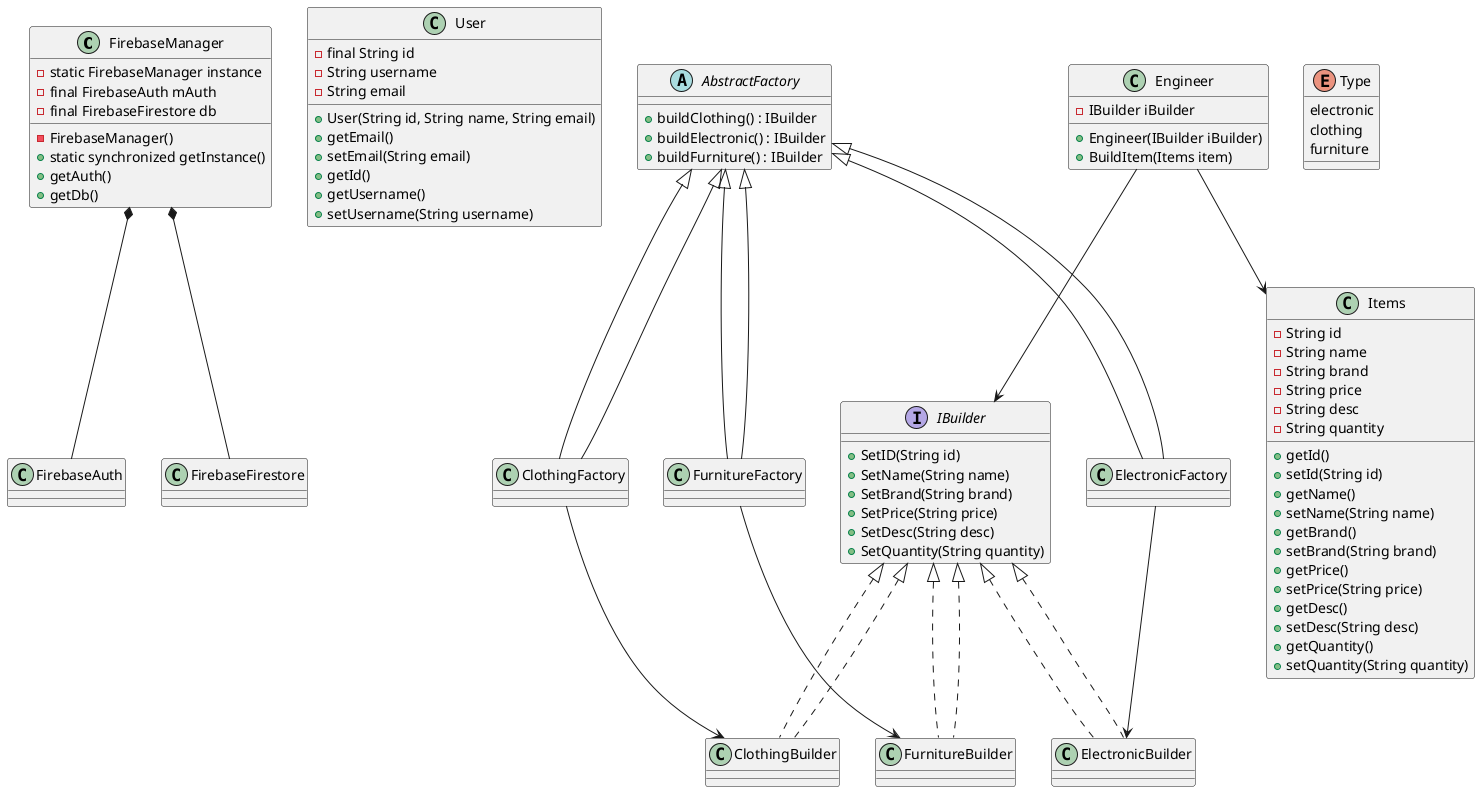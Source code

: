 @startuml
'https://plantuml.com/class-diagram}

class FirebaseManager {
    - static FirebaseManager instance
    - final FirebaseAuth mAuth
    - final FirebaseFirestore db
    - FirebaseManager()
    + static synchronized getInstance()
    + getAuth()
    + getDb()
}

class User {
    - final String id
    - String username
    - String email
    + User(String id, String name, String email)
    + getEmail()
    + setEmail(String email)
    + getId()
    + getUsername()
    + setUsername(String username)
}

abstract class AbstractFactory {
    + buildClothing() : IBuilder
    + buildElectronic() : IBuilder
    + buildFurniture() : IBuilder
}

class ClothingFactory extends AbstractFactory
class ElectronicFactory extends AbstractFactory
class FurnitureFactory extends AbstractFactory

enum Type {
    electronic
    clothing
    furniture
}

interface IBuilder {
    + SetID(String id)
    + SetName(String name)
    + SetBrand(String brand)
    + SetPrice(String price)
    + SetDesc(String desc)
    + SetQuantity(String quantity)
}

class ClothingBuilder implements IBuilder
class ElectronicBuilder implements IBuilder
class FurnitureBuilder implements IBuilder

class Engineer {
    - IBuilder iBuilder
    + Engineer(IBuilder iBuilder)
    + BuildItem(Items item)
}

class Items {
    - String id
    - String name
    - String brand
    - String price
    - String desc
    - String quantity
    + getId()
    + setId(String id)
    + getName()
    + setName(String name)
    + getBrand()
    + setBrand(String brand)
    + getPrice()
    + setPrice(String price)
    + getDesc()
    + setDesc(String desc)
    + getQuantity()
    + setQuantity(String quantity)
}

FirebaseManager *-- FirebaseAuth
FirebaseManager *-- FirebaseFirestore
AbstractFactory <|-- ClothingFactory
AbstractFactory <|-- ElectronicFactory
AbstractFactory <|-- FurnitureFactory
ClothingFactory --> ClothingBuilder
ElectronicFactory --> ElectronicBuilder
FurnitureFactory --> FurnitureBuilder
IBuilder <|.. ClothingBuilder
IBuilder <|.. ElectronicBuilder
IBuilder <|.. FurnitureBuilder
Engineer --> IBuilder
Engineer --> Items


@enduml
